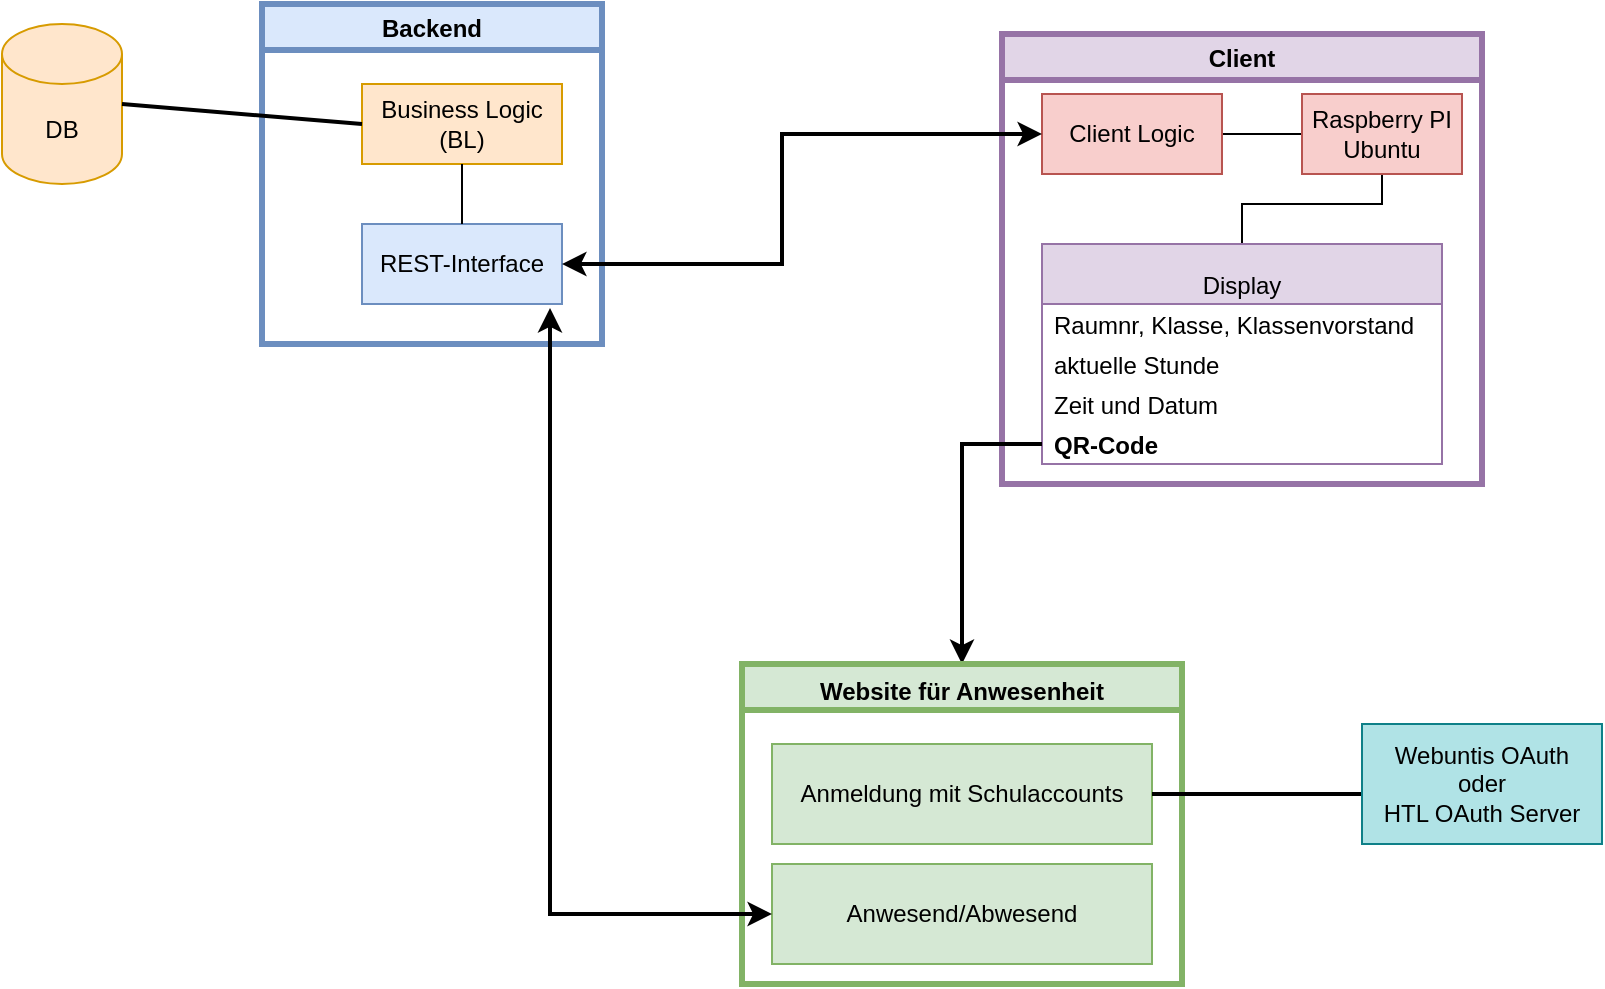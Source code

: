 <mxfile version="15.6.8" type="github">
  <diagram id="VIqUrMfN881pSGvHWkAi" name="Page-1">
    <mxGraphModel dx="1422" dy="740" grid="1" gridSize="10" guides="1" tooltips="1" connect="1" arrows="1" fold="1" page="1" pageScale="1" pageWidth="827" pageHeight="1169" math="0" shadow="0">
      <root>
        <mxCell id="0" />
        <mxCell id="1" parent="0" />
        <mxCell id="ZtJjANbV4Lpw1nc10nZc-3" value="Backend" style="swimlane;align=center;fillColor=#dae8fc;strokeColor=#6c8ebf;strokeWidth=3;" parent="1" vertex="1">
          <mxGeometry x="140" y="30" width="170" height="170" as="geometry" />
        </mxCell>
        <mxCell id="ZtJjANbV4Lpw1nc10nZc-5" value="Business Logic&lt;br&gt;(BL)" style="rounded=0;whiteSpace=wrap;html=1;align=center;fillColor=#ffe6cc;strokeColor=#d79b00;" parent="ZtJjANbV4Lpw1nc10nZc-3" vertex="1">
          <mxGeometry x="50" y="40" width="100" height="40" as="geometry" />
        </mxCell>
        <mxCell id="ZtJjANbV4Lpw1nc10nZc-9" value="REST-Interface" style="rounded=0;whiteSpace=wrap;html=1;align=center;fillColor=#dae8fc;strokeColor=#6c8ebf;" parent="ZtJjANbV4Lpw1nc10nZc-3" vertex="1">
          <mxGeometry x="50" y="110" width="100" height="40" as="geometry" />
        </mxCell>
        <mxCell id="ZtJjANbV4Lpw1nc10nZc-10" value="" style="endArrow=none;startArrow=none;html=1;rounded=0;exitX=0.5;exitY=1;exitDx=0;exitDy=0;entryX=0.5;entryY=0;entryDx=0;entryDy=0;startFill=0;endFill=0;" parent="ZtJjANbV4Lpw1nc10nZc-3" source="ZtJjANbV4Lpw1nc10nZc-5" target="ZtJjANbV4Lpw1nc10nZc-9" edge="1">
          <mxGeometry width="50" height="50" relative="1" as="geometry">
            <mxPoint x="300" y="350" as="sourcePoint" />
            <mxPoint x="350" y="300" as="targetPoint" />
          </mxGeometry>
        </mxCell>
        <mxCell id="ZtJjANbV4Lpw1nc10nZc-6" value="DB" style="shape=cylinder3;whiteSpace=wrap;html=1;boundedLbl=1;backgroundOutline=1;size=15;align=center;fillColor=#ffe6cc;strokeColor=#d79b00;" parent="1" vertex="1">
          <mxGeometry x="10" y="40" width="60" height="80" as="geometry" />
        </mxCell>
        <mxCell id="ZtJjANbV4Lpw1nc10nZc-8" value="" style="endArrow=none;startArrow=none;html=1;rounded=0;exitX=1;exitY=0.5;exitDx=0;exitDy=0;exitPerimeter=0;entryX=0;entryY=0.5;entryDx=0;entryDy=0;endFill=0;startFill=0;strokeWidth=2;" parent="1" source="ZtJjANbV4Lpw1nc10nZc-6" target="ZtJjANbV4Lpw1nc10nZc-5" edge="1">
          <mxGeometry width="50" height="50" relative="1" as="geometry">
            <mxPoint x="460" y="420" as="sourcePoint" />
            <mxPoint x="110" y="110" as="targetPoint" />
          </mxGeometry>
        </mxCell>
        <mxCell id="ZtJjANbV4Lpw1nc10nZc-11" value="Client" style="swimlane;align=center;fillColor=#e1d5e7;strokeColor=#9673a6;verticalAlign=middle;strokeWidth=3;" parent="1" vertex="1">
          <mxGeometry x="510" y="45" width="240" height="225" as="geometry" />
        </mxCell>
        <mxCell id="ZtJjANbV4Lpw1nc10nZc-16" style="edgeStyle=orthogonalEdgeStyle;rounded=0;orthogonalLoop=1;jettySize=auto;html=1;entryX=1;entryY=0.5;entryDx=0;entryDy=0;startArrow=none;startFill=0;endArrow=none;endFill=0;" parent="ZtJjANbV4Lpw1nc10nZc-11" source="ZtJjANbV4Lpw1nc10nZc-13" target="ZtJjANbV4Lpw1nc10nZc-15" edge="1">
          <mxGeometry relative="1" as="geometry" />
        </mxCell>
        <mxCell id="N1tLH85BYtT5_raRtKyt-8" style="edgeStyle=orthogonalEdgeStyle;rounded=0;orthogonalLoop=1;jettySize=auto;html=1;entryX=0.5;entryY=0;entryDx=0;entryDy=0;startArrow=none;startFill=0;endArrow=none;endFill=0;" edge="1" parent="ZtJjANbV4Lpw1nc10nZc-11" source="ZtJjANbV4Lpw1nc10nZc-13" target="N1tLH85BYtT5_raRtKyt-2">
          <mxGeometry relative="1" as="geometry">
            <Array as="points">
              <mxPoint x="190" y="85" />
              <mxPoint x="120" y="85" />
            </Array>
          </mxGeometry>
        </mxCell>
        <mxCell id="ZtJjANbV4Lpw1nc10nZc-13" value="Raspberry PI&lt;br&gt;Ubuntu" style="rounded=0;whiteSpace=wrap;html=1;align=center;fillColor=#f8cecc;strokeColor=#b85450;" parent="ZtJjANbV4Lpw1nc10nZc-11" vertex="1">
          <mxGeometry x="150" y="30" width="80" height="40" as="geometry" />
        </mxCell>
        <mxCell id="ZtJjANbV4Lpw1nc10nZc-15" value="Client Logic" style="rounded=0;whiteSpace=wrap;html=1;align=center;fillColor=#f8cecc;strokeColor=#b85450;" parent="ZtJjANbV4Lpw1nc10nZc-11" vertex="1">
          <mxGeometry x="20" y="30" width="90" height="40" as="geometry" />
        </mxCell>
        <mxCell id="N1tLH85BYtT5_raRtKyt-2" value="Display" style="swimlane;fontStyle=0;childLayout=stackLayout;horizontal=1;startSize=30;horizontalStack=0;resizeParent=1;resizeParentMax=0;resizeLast=0;collapsible=1;marginBottom=0;align=center;verticalAlign=bottom;fillColor=#e1d5e7;strokeColor=#9673a6;" vertex="1" parent="ZtJjANbV4Lpw1nc10nZc-11">
          <mxGeometry x="20" y="105" width="200" height="110" as="geometry" />
        </mxCell>
        <mxCell id="N1tLH85BYtT5_raRtKyt-3" value="Raumnr, Klasse, Klassenvorstand" style="text;strokeColor=none;fillColor=none;align=left;verticalAlign=middle;spacingLeft=4;spacingRight=4;overflow=hidden;points=[[0,0.5],[1,0.5]];portConstraint=eastwest;rotatable=0;" vertex="1" parent="N1tLH85BYtT5_raRtKyt-2">
          <mxGeometry y="30" width="200" height="20" as="geometry" />
        </mxCell>
        <mxCell id="N1tLH85BYtT5_raRtKyt-4" value="aktuelle Stunde" style="text;strokeColor=none;fillColor=none;align=left;verticalAlign=middle;spacingLeft=4;spacingRight=4;overflow=hidden;points=[[0,0.5],[1,0.5]];portConstraint=eastwest;rotatable=0;" vertex="1" parent="N1tLH85BYtT5_raRtKyt-2">
          <mxGeometry y="50" width="200" height="20" as="geometry" />
        </mxCell>
        <mxCell id="N1tLH85BYtT5_raRtKyt-5" value="Zeit und Datum" style="text;strokeColor=none;fillColor=none;align=left;verticalAlign=middle;spacingLeft=4;spacingRight=4;overflow=hidden;points=[[0,0.5],[1,0.5]];portConstraint=eastwest;rotatable=0;" vertex="1" parent="N1tLH85BYtT5_raRtKyt-2">
          <mxGeometry y="70" width="200" height="20" as="geometry" />
        </mxCell>
        <mxCell id="N1tLH85BYtT5_raRtKyt-6" value="QR-Code" style="text;strokeColor=none;fillColor=none;align=left;verticalAlign=middle;spacingLeft=4;spacingRight=4;overflow=hidden;points=[[0,0.5],[1,0.5]];portConstraint=eastwest;rotatable=0;fontStyle=1" vertex="1" parent="N1tLH85BYtT5_raRtKyt-2">
          <mxGeometry y="90" width="200" height="20" as="geometry" />
        </mxCell>
        <mxCell id="ZtJjANbV4Lpw1nc10nZc-19" style="edgeStyle=orthogonalEdgeStyle;rounded=0;orthogonalLoop=1;jettySize=auto;html=1;entryX=1;entryY=0.5;entryDx=0;entryDy=0;startArrow=classic;startFill=1;endArrow=classic;endFill=1;strokeWidth=2;" parent="1" source="ZtJjANbV4Lpw1nc10nZc-15" target="ZtJjANbV4Lpw1nc10nZc-9" edge="1">
          <mxGeometry relative="1" as="geometry">
            <Array as="points">
              <mxPoint x="400" y="95" />
              <mxPoint x="400" y="160" />
            </Array>
          </mxGeometry>
        </mxCell>
        <mxCell id="N1tLH85BYtT5_raRtKyt-9" style="edgeStyle=orthogonalEdgeStyle;rounded=0;orthogonalLoop=1;jettySize=auto;html=1;startArrow=none;startFill=0;endArrow=classic;endFill=1;entryX=0.5;entryY=0;entryDx=0;entryDy=0;strokeWidth=2;" edge="1" parent="1" source="N1tLH85BYtT5_raRtKyt-6" target="N1tLH85BYtT5_raRtKyt-10">
          <mxGeometry relative="1" as="geometry">
            <mxPoint x="490" y="340" as="targetPoint" />
          </mxGeometry>
        </mxCell>
        <mxCell id="N1tLH85BYtT5_raRtKyt-10" value="Website für Anwesenheit" style="swimlane;align=center;verticalAlign=bottom;strokeWidth=3;fillColor=#d5e8d4;strokeColor=#82b366;" vertex="1" parent="1">
          <mxGeometry x="380" y="360" width="220" height="160" as="geometry" />
        </mxCell>
        <mxCell id="N1tLH85BYtT5_raRtKyt-13" value="Anmeldung mit Schulaccounts" style="rounded=0;whiteSpace=wrap;html=1;strokeWidth=1;align=center;verticalAlign=middle;fillColor=#d5e8d4;strokeColor=#82b366;" vertex="1" parent="N1tLH85BYtT5_raRtKyt-10">
          <mxGeometry x="15" y="40" width="190" height="50" as="geometry" />
        </mxCell>
        <mxCell id="N1tLH85BYtT5_raRtKyt-17" value="Anwesend/Abwesend" style="rounded=0;whiteSpace=wrap;html=1;strokeWidth=1;align=center;verticalAlign=middle;fillColor=#d5e8d4;strokeColor=#82b366;" vertex="1" parent="N1tLH85BYtT5_raRtKyt-10">
          <mxGeometry x="15" y="100" width="190" height="50" as="geometry" />
        </mxCell>
        <mxCell id="N1tLH85BYtT5_raRtKyt-14" style="edgeStyle=orthogonalEdgeStyle;rounded=0;orthogonalLoop=1;jettySize=auto;html=1;exitX=1;exitY=0.5;exitDx=0;exitDy=0;startArrow=none;startFill=0;endArrow=none;endFill=0;strokeWidth=2;" edge="1" parent="1" source="N1tLH85BYtT5_raRtKyt-13">
          <mxGeometry relative="1" as="geometry">
            <mxPoint x="690" y="425" as="targetPoint" />
          </mxGeometry>
        </mxCell>
        <mxCell id="N1tLH85BYtT5_raRtKyt-15" value="Webuntis OAuth&lt;br&gt;oder&lt;br&gt;HTL OAuth Server" style="rounded=0;whiteSpace=wrap;html=1;strokeWidth=1;align=center;verticalAlign=middle;fillColor=#b0e3e6;strokeColor=#0e8088;" vertex="1" parent="1">
          <mxGeometry x="690" y="390" width="120" height="60" as="geometry" />
        </mxCell>
        <mxCell id="N1tLH85BYtT5_raRtKyt-18" style="edgeStyle=orthogonalEdgeStyle;rounded=0;orthogonalLoop=1;jettySize=auto;html=1;entryX=0.94;entryY=1.05;entryDx=0;entryDy=0;entryPerimeter=0;startArrow=classic;startFill=1;endArrow=classic;endFill=1;fontSize=11;strokeWidth=2;" edge="1" parent="1" source="N1tLH85BYtT5_raRtKyt-17" target="ZtJjANbV4Lpw1nc10nZc-9">
          <mxGeometry relative="1" as="geometry" />
        </mxCell>
      </root>
    </mxGraphModel>
  </diagram>
</mxfile>
